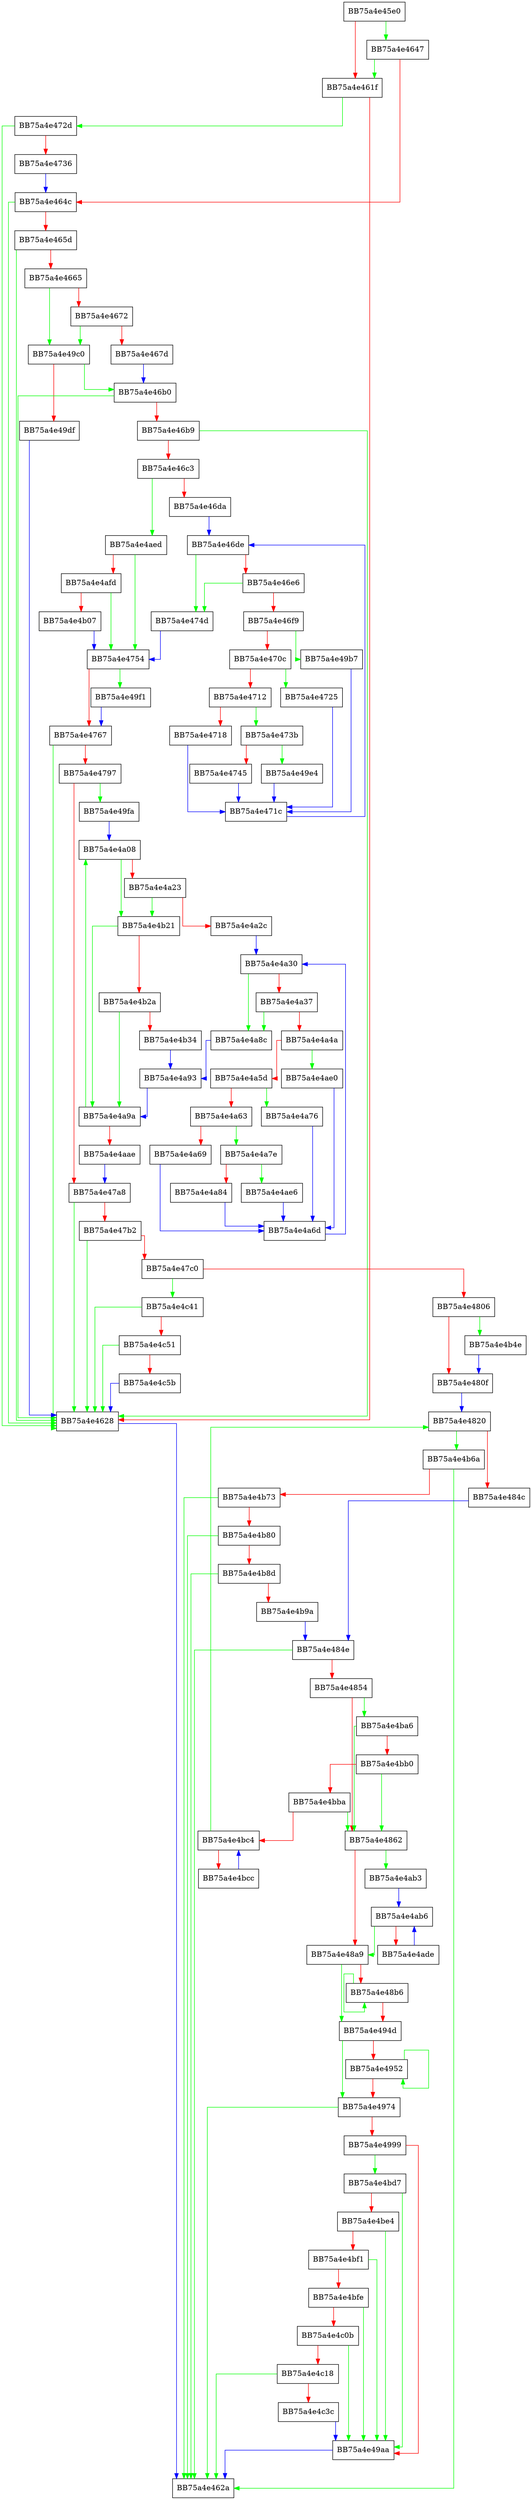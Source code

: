 digraph nefile_scan {
  node [shape="box"];
  graph [splines=ortho];
  BB75a4e45e0 -> BB75a4e4647 [color="green"];
  BB75a4e45e0 -> BB75a4e461f [color="red"];
  BB75a4e461f -> BB75a4e472d [color="green"];
  BB75a4e461f -> BB75a4e4628 [color="red"];
  BB75a4e4628 -> BB75a4e462a [color="blue"];
  BB75a4e4647 -> BB75a4e461f [color="green"];
  BB75a4e4647 -> BB75a4e464c [color="red"];
  BB75a4e464c -> BB75a4e4628 [color="green"];
  BB75a4e464c -> BB75a4e465d [color="red"];
  BB75a4e465d -> BB75a4e4628 [color="green"];
  BB75a4e465d -> BB75a4e4665 [color="red"];
  BB75a4e4665 -> BB75a4e49c0 [color="green"];
  BB75a4e4665 -> BB75a4e4672 [color="red"];
  BB75a4e4672 -> BB75a4e49c0 [color="green"];
  BB75a4e4672 -> BB75a4e467d [color="red"];
  BB75a4e467d -> BB75a4e46b0 [color="blue"];
  BB75a4e46b0 -> BB75a4e4628 [color="green"];
  BB75a4e46b0 -> BB75a4e46b9 [color="red"];
  BB75a4e46b9 -> BB75a4e4628 [color="green"];
  BB75a4e46b9 -> BB75a4e46c3 [color="red"];
  BB75a4e46c3 -> BB75a4e4aed [color="green"];
  BB75a4e46c3 -> BB75a4e46da [color="red"];
  BB75a4e46da -> BB75a4e46de [color="blue"];
  BB75a4e46de -> BB75a4e474d [color="green"];
  BB75a4e46de -> BB75a4e46e6 [color="red"];
  BB75a4e46e6 -> BB75a4e474d [color="green"];
  BB75a4e46e6 -> BB75a4e46f9 [color="red"];
  BB75a4e46f9 -> BB75a4e49b7 [color="green"];
  BB75a4e46f9 -> BB75a4e470c [color="red"];
  BB75a4e470c -> BB75a4e4725 [color="green"];
  BB75a4e470c -> BB75a4e4712 [color="red"];
  BB75a4e4712 -> BB75a4e473b [color="green"];
  BB75a4e4712 -> BB75a4e4718 [color="red"];
  BB75a4e4718 -> BB75a4e471c [color="blue"];
  BB75a4e471c -> BB75a4e46de [color="blue"];
  BB75a4e4725 -> BB75a4e471c [color="blue"];
  BB75a4e472d -> BB75a4e4628 [color="green"];
  BB75a4e472d -> BB75a4e4736 [color="red"];
  BB75a4e4736 -> BB75a4e464c [color="blue"];
  BB75a4e473b -> BB75a4e49e4 [color="green"];
  BB75a4e473b -> BB75a4e4745 [color="red"];
  BB75a4e4745 -> BB75a4e471c [color="blue"];
  BB75a4e474d -> BB75a4e4754 [color="blue"];
  BB75a4e4754 -> BB75a4e49f1 [color="green"];
  BB75a4e4754 -> BB75a4e4767 [color="red"];
  BB75a4e4767 -> BB75a4e4628 [color="green"];
  BB75a4e4767 -> BB75a4e4797 [color="red"];
  BB75a4e4797 -> BB75a4e49fa [color="green"];
  BB75a4e4797 -> BB75a4e47a8 [color="red"];
  BB75a4e47a8 -> BB75a4e4628 [color="green"];
  BB75a4e47a8 -> BB75a4e47b2 [color="red"];
  BB75a4e47b2 -> BB75a4e4628 [color="green"];
  BB75a4e47b2 -> BB75a4e47c0 [color="red"];
  BB75a4e47c0 -> BB75a4e4c41 [color="green"];
  BB75a4e47c0 -> BB75a4e4806 [color="red"];
  BB75a4e4806 -> BB75a4e4b4e [color="green"];
  BB75a4e4806 -> BB75a4e480f [color="red"];
  BB75a4e480f -> BB75a4e4820 [color="blue"];
  BB75a4e4820 -> BB75a4e4b6a [color="green"];
  BB75a4e4820 -> BB75a4e484c [color="red"];
  BB75a4e484c -> BB75a4e484e [color="blue"];
  BB75a4e484e -> BB75a4e462a [color="green"];
  BB75a4e484e -> BB75a4e4854 [color="red"];
  BB75a4e4854 -> BB75a4e4ba6 [color="green"];
  BB75a4e4854 -> BB75a4e4862 [color="red"];
  BB75a4e4862 -> BB75a4e4ab3 [color="green"];
  BB75a4e4862 -> BB75a4e48a9 [color="red"];
  BB75a4e48a9 -> BB75a4e494d [color="green"];
  BB75a4e48a9 -> BB75a4e48b6 [color="red"];
  BB75a4e48b6 -> BB75a4e48b6 [color="green"];
  BB75a4e48b6 -> BB75a4e494d [color="red"];
  BB75a4e494d -> BB75a4e4974 [color="green"];
  BB75a4e494d -> BB75a4e4952 [color="red"];
  BB75a4e4952 -> BB75a4e4952 [color="green"];
  BB75a4e4952 -> BB75a4e4974 [color="red"];
  BB75a4e4974 -> BB75a4e462a [color="green"];
  BB75a4e4974 -> BB75a4e4999 [color="red"];
  BB75a4e4999 -> BB75a4e4bd7 [color="green"];
  BB75a4e4999 -> BB75a4e49aa [color="red"];
  BB75a4e49aa -> BB75a4e462a [color="blue"];
  BB75a4e49b7 -> BB75a4e471c [color="blue"];
  BB75a4e49c0 -> BB75a4e46b0 [color="green"];
  BB75a4e49c0 -> BB75a4e49df [color="red"];
  BB75a4e49df -> BB75a4e4628 [color="blue"];
  BB75a4e49e4 -> BB75a4e471c [color="blue"];
  BB75a4e49f1 -> BB75a4e4767 [color="blue"];
  BB75a4e49fa -> BB75a4e4a08 [color="blue"];
  BB75a4e4a08 -> BB75a4e4b21 [color="green"];
  BB75a4e4a08 -> BB75a4e4a23 [color="red"];
  BB75a4e4a23 -> BB75a4e4b21 [color="green"];
  BB75a4e4a23 -> BB75a4e4a2c [color="red"];
  BB75a4e4a2c -> BB75a4e4a30 [color="blue"];
  BB75a4e4a30 -> BB75a4e4a8c [color="green"];
  BB75a4e4a30 -> BB75a4e4a37 [color="red"];
  BB75a4e4a37 -> BB75a4e4a8c [color="green"];
  BB75a4e4a37 -> BB75a4e4a4a [color="red"];
  BB75a4e4a4a -> BB75a4e4ae0 [color="green"];
  BB75a4e4a4a -> BB75a4e4a5d [color="red"];
  BB75a4e4a5d -> BB75a4e4a76 [color="green"];
  BB75a4e4a5d -> BB75a4e4a63 [color="red"];
  BB75a4e4a63 -> BB75a4e4a7e [color="green"];
  BB75a4e4a63 -> BB75a4e4a69 [color="red"];
  BB75a4e4a69 -> BB75a4e4a6d [color="blue"];
  BB75a4e4a6d -> BB75a4e4a30 [color="blue"];
  BB75a4e4a76 -> BB75a4e4a6d [color="blue"];
  BB75a4e4a7e -> BB75a4e4ae6 [color="green"];
  BB75a4e4a7e -> BB75a4e4a84 [color="red"];
  BB75a4e4a84 -> BB75a4e4a6d [color="blue"];
  BB75a4e4a8c -> BB75a4e4a93 [color="blue"];
  BB75a4e4a93 -> BB75a4e4a9a [color="blue"];
  BB75a4e4a9a -> BB75a4e4a08 [color="green"];
  BB75a4e4a9a -> BB75a4e4aae [color="red"];
  BB75a4e4aae -> BB75a4e47a8 [color="blue"];
  BB75a4e4ab3 -> BB75a4e4ab6 [color="blue"];
  BB75a4e4ab6 -> BB75a4e48a9 [color="green"];
  BB75a4e4ab6 -> BB75a4e4ade [color="red"];
  BB75a4e4ade -> BB75a4e4ab6 [color="blue"];
  BB75a4e4ae0 -> BB75a4e4a6d [color="blue"];
  BB75a4e4ae6 -> BB75a4e4a6d [color="blue"];
  BB75a4e4aed -> BB75a4e4754 [color="green"];
  BB75a4e4aed -> BB75a4e4afd [color="red"];
  BB75a4e4afd -> BB75a4e4754 [color="green"];
  BB75a4e4afd -> BB75a4e4b07 [color="red"];
  BB75a4e4b07 -> BB75a4e4754 [color="blue"];
  BB75a4e4b21 -> BB75a4e4a9a [color="green"];
  BB75a4e4b21 -> BB75a4e4b2a [color="red"];
  BB75a4e4b2a -> BB75a4e4a9a [color="green"];
  BB75a4e4b2a -> BB75a4e4b34 [color="red"];
  BB75a4e4b34 -> BB75a4e4a93 [color="blue"];
  BB75a4e4b4e -> BB75a4e480f [color="blue"];
  BB75a4e4b6a -> BB75a4e462a [color="green"];
  BB75a4e4b6a -> BB75a4e4b73 [color="red"];
  BB75a4e4b73 -> BB75a4e462a [color="green"];
  BB75a4e4b73 -> BB75a4e4b80 [color="red"];
  BB75a4e4b80 -> BB75a4e462a [color="green"];
  BB75a4e4b80 -> BB75a4e4b8d [color="red"];
  BB75a4e4b8d -> BB75a4e462a [color="green"];
  BB75a4e4b8d -> BB75a4e4b9a [color="red"];
  BB75a4e4b9a -> BB75a4e484e [color="blue"];
  BB75a4e4ba6 -> BB75a4e4862 [color="green"];
  BB75a4e4ba6 -> BB75a4e4bb0 [color="red"];
  BB75a4e4bb0 -> BB75a4e4862 [color="green"];
  BB75a4e4bb0 -> BB75a4e4bba [color="red"];
  BB75a4e4bba -> BB75a4e4862 [color="green"];
  BB75a4e4bba -> BB75a4e4bc4 [color="red"];
  BB75a4e4bc4 -> BB75a4e4820 [color="green"];
  BB75a4e4bc4 -> BB75a4e4bcc [color="red"];
  BB75a4e4bcc -> BB75a4e4bc4 [color="blue"];
  BB75a4e4bd7 -> BB75a4e49aa [color="green"];
  BB75a4e4bd7 -> BB75a4e4be4 [color="red"];
  BB75a4e4be4 -> BB75a4e49aa [color="green"];
  BB75a4e4be4 -> BB75a4e4bf1 [color="red"];
  BB75a4e4bf1 -> BB75a4e49aa [color="green"];
  BB75a4e4bf1 -> BB75a4e4bfe [color="red"];
  BB75a4e4bfe -> BB75a4e49aa [color="green"];
  BB75a4e4bfe -> BB75a4e4c0b [color="red"];
  BB75a4e4c0b -> BB75a4e49aa [color="green"];
  BB75a4e4c0b -> BB75a4e4c18 [color="red"];
  BB75a4e4c18 -> BB75a4e462a [color="green"];
  BB75a4e4c18 -> BB75a4e4c3c [color="red"];
  BB75a4e4c3c -> BB75a4e49aa [color="blue"];
  BB75a4e4c41 -> BB75a4e4628 [color="green"];
  BB75a4e4c41 -> BB75a4e4c51 [color="red"];
  BB75a4e4c51 -> BB75a4e4628 [color="green"];
  BB75a4e4c51 -> BB75a4e4c5b [color="red"];
  BB75a4e4c5b -> BB75a4e4628 [color="blue"];
}